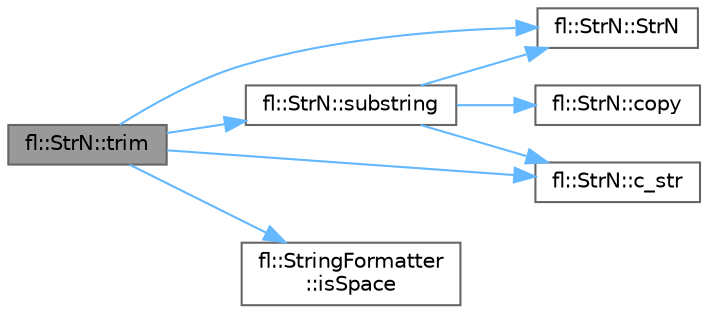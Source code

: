 digraph "fl::StrN::trim"
{
 // LATEX_PDF_SIZE
  bgcolor="transparent";
  edge [fontname=Helvetica,fontsize=10,labelfontname=Helvetica,labelfontsize=10];
  node [fontname=Helvetica,fontsize=10,shape=box,height=0.2,width=0.4];
  rankdir="LR";
  Node1 [id="Node000001",label="fl::StrN::trim",height=0.2,width=0.4,color="gray40", fillcolor="grey60", style="filled", fontcolor="black",tooltip=" "];
  Node1 -> Node2 [id="edge1_Node000001_Node000002",color="steelblue1",style="solid",tooltip=" "];
  Node2 [id="Node000002",label="fl::StrN::StrN",height=0.2,width=0.4,color="grey40", fillcolor="white", style="filled",URL="$dc/d96/classfl_1_1_str_n_ae1303fb18c4230406d75f3649da8711d.html#ae1303fb18c4230406d75f3649da8711d",tooltip=" "];
  Node1 -> Node3 [id="edge2_Node000001_Node000003",color="steelblue1",style="solid",tooltip=" "];
  Node3 [id="Node000003",label="fl::StrN::c_str",height=0.2,width=0.4,color="grey40", fillcolor="white", style="filled",URL="$dc/d96/classfl_1_1_str_n_a67296b774f8201293edbbabbd1b642cb.html#a67296b774f8201293edbbabbd1b642cb",tooltip=" "];
  Node1 -> Node4 [id="edge3_Node000001_Node000004",color="steelblue1",style="solid",tooltip=" "];
  Node4 [id="Node000004",label="fl::StringFormatter\l::isSpace",height=0.2,width=0.4,color="grey40", fillcolor="white", style="filled",URL="$d4/d8d/classfl_1_1_string_formatter_a610eb4d565f250046bd764383aa45e4f.html#a610eb4d565f250046bd764383aa45e4f",tooltip=" "];
  Node1 -> Node5 [id="edge4_Node000001_Node000005",color="steelblue1",style="solid",tooltip=" "];
  Node5 [id="Node000005",label="fl::StrN::substring",height=0.2,width=0.4,color="grey40", fillcolor="white", style="filled",URL="$dc/d96/classfl_1_1_str_n_a12b22d1807a3dcaedeb7e8920d0854b4.html#a12b22d1807a3dcaedeb7e8920d0854b4",tooltip=" "];
  Node5 -> Node2 [id="edge5_Node000005_Node000002",color="steelblue1",style="solid",tooltip=" "];
  Node5 -> Node3 [id="edge6_Node000005_Node000003",color="steelblue1",style="solid",tooltip=" "];
  Node5 -> Node6 [id="edge7_Node000005_Node000006",color="steelblue1",style="solid",tooltip=" "];
  Node6 [id="Node000006",label="fl::StrN::copy",height=0.2,width=0.4,color="grey40", fillcolor="white", style="filled",URL="$dc/d96/classfl_1_1_str_n_ab410c80422fa2cfe87605dd9b32002c1.html#ab410c80422fa2cfe87605dd9b32002c1",tooltip=" "];
}
